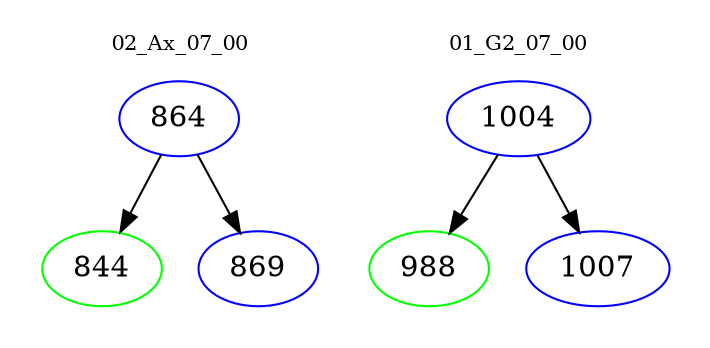 digraph{
subgraph cluster_0 {
color = white
label = "02_Ax_07_00";
fontsize=10;
T0_864 [label="864", color="blue"]
T0_864 -> T0_844 [color="black"]
T0_844 [label="844", color="green"]
T0_864 -> T0_869 [color="black"]
T0_869 [label="869", color="blue"]
}
subgraph cluster_1 {
color = white
label = "01_G2_07_00";
fontsize=10;
T1_1004 [label="1004", color="blue"]
T1_1004 -> T1_988 [color="black"]
T1_988 [label="988", color="green"]
T1_1004 -> T1_1007 [color="black"]
T1_1007 [label="1007", color="blue"]
}
}
